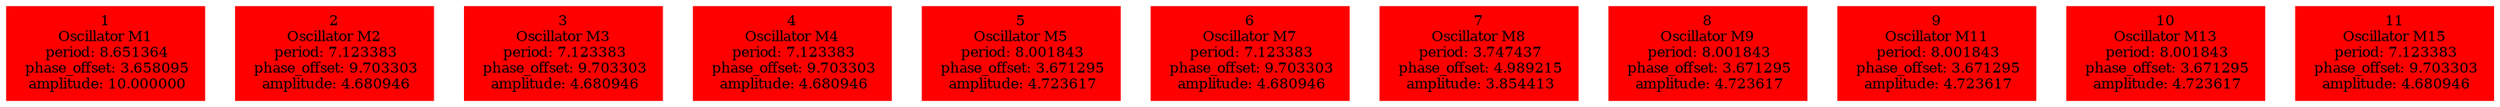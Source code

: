  digraph g{ forcelabels=true;
1 [label=<1<BR />Oscillator M1<BR /> period: 8.651364<BR /> phase_offset: 3.658095<BR /> amplitude: 10.000000>, shape=box,color=red,style=filled,fontsize=8];2 [label=<2<BR />Oscillator M2<BR /> period: 7.123383<BR /> phase_offset: 9.703303<BR /> amplitude: 4.680946>, shape=box,color=red,style=filled,fontsize=8];3 [label=<3<BR />Oscillator M3<BR /> period: 7.123383<BR /> phase_offset: 9.703303<BR /> amplitude: 4.680946>, shape=box,color=red,style=filled,fontsize=8];4 [label=<4<BR />Oscillator M4<BR /> period: 7.123383<BR /> phase_offset: 9.703303<BR /> amplitude: 4.680946>, shape=box,color=red,style=filled,fontsize=8];5 [label=<5<BR />Oscillator M5<BR /> period: 8.001843<BR /> phase_offset: 3.671295<BR /> amplitude: 4.723617>, shape=box,color=red,style=filled,fontsize=8];6 [label=<6<BR />Oscillator M7<BR /> period: 7.123383<BR /> phase_offset: 9.703303<BR /> amplitude: 4.680946>, shape=box,color=red,style=filled,fontsize=8];7 [label=<7<BR />Oscillator M8<BR /> period: 3.747437<BR /> phase_offset: 4.989215<BR /> amplitude: 3.854413>, shape=box,color=red,style=filled,fontsize=8];8 [label=<8<BR />Oscillator M9<BR /> period: 8.001843<BR /> phase_offset: 3.671295<BR /> amplitude: 4.723617>, shape=box,color=red,style=filled,fontsize=8];9 [label=<9<BR />Oscillator M11<BR /> period: 8.001843<BR /> phase_offset: 3.671295<BR /> amplitude: 4.723617>, shape=box,color=red,style=filled,fontsize=8];10 [label=<10<BR />Oscillator M13<BR /> period: 8.001843<BR /> phase_offset: 3.671295<BR /> amplitude: 4.723617>, shape=box,color=red,style=filled,fontsize=8];11 [label=<11<BR />Oscillator M15<BR /> period: 7.123383<BR /> phase_offset: 9.703303<BR /> amplitude: 4.680946>, shape=box,color=red,style=filled,fontsize=8]; }
